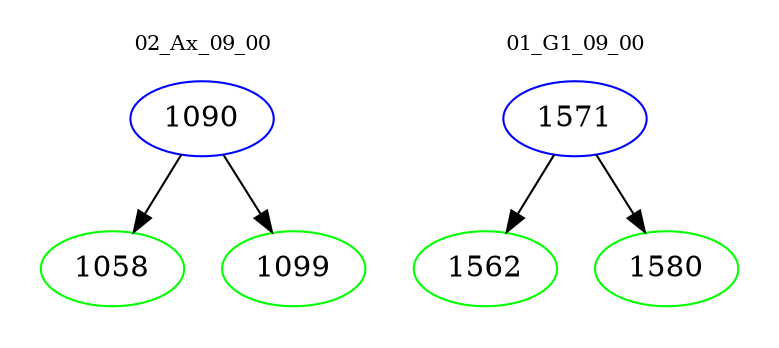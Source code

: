 digraph{
subgraph cluster_0 {
color = white
label = "02_Ax_09_00";
fontsize=10;
T0_1090 [label="1090", color="blue"]
T0_1090 -> T0_1058 [color="black"]
T0_1058 [label="1058", color="green"]
T0_1090 -> T0_1099 [color="black"]
T0_1099 [label="1099", color="green"]
}
subgraph cluster_1 {
color = white
label = "01_G1_09_00";
fontsize=10;
T1_1571 [label="1571", color="blue"]
T1_1571 -> T1_1562 [color="black"]
T1_1562 [label="1562", color="green"]
T1_1571 -> T1_1580 [color="black"]
T1_1580 [label="1580", color="green"]
}
}
